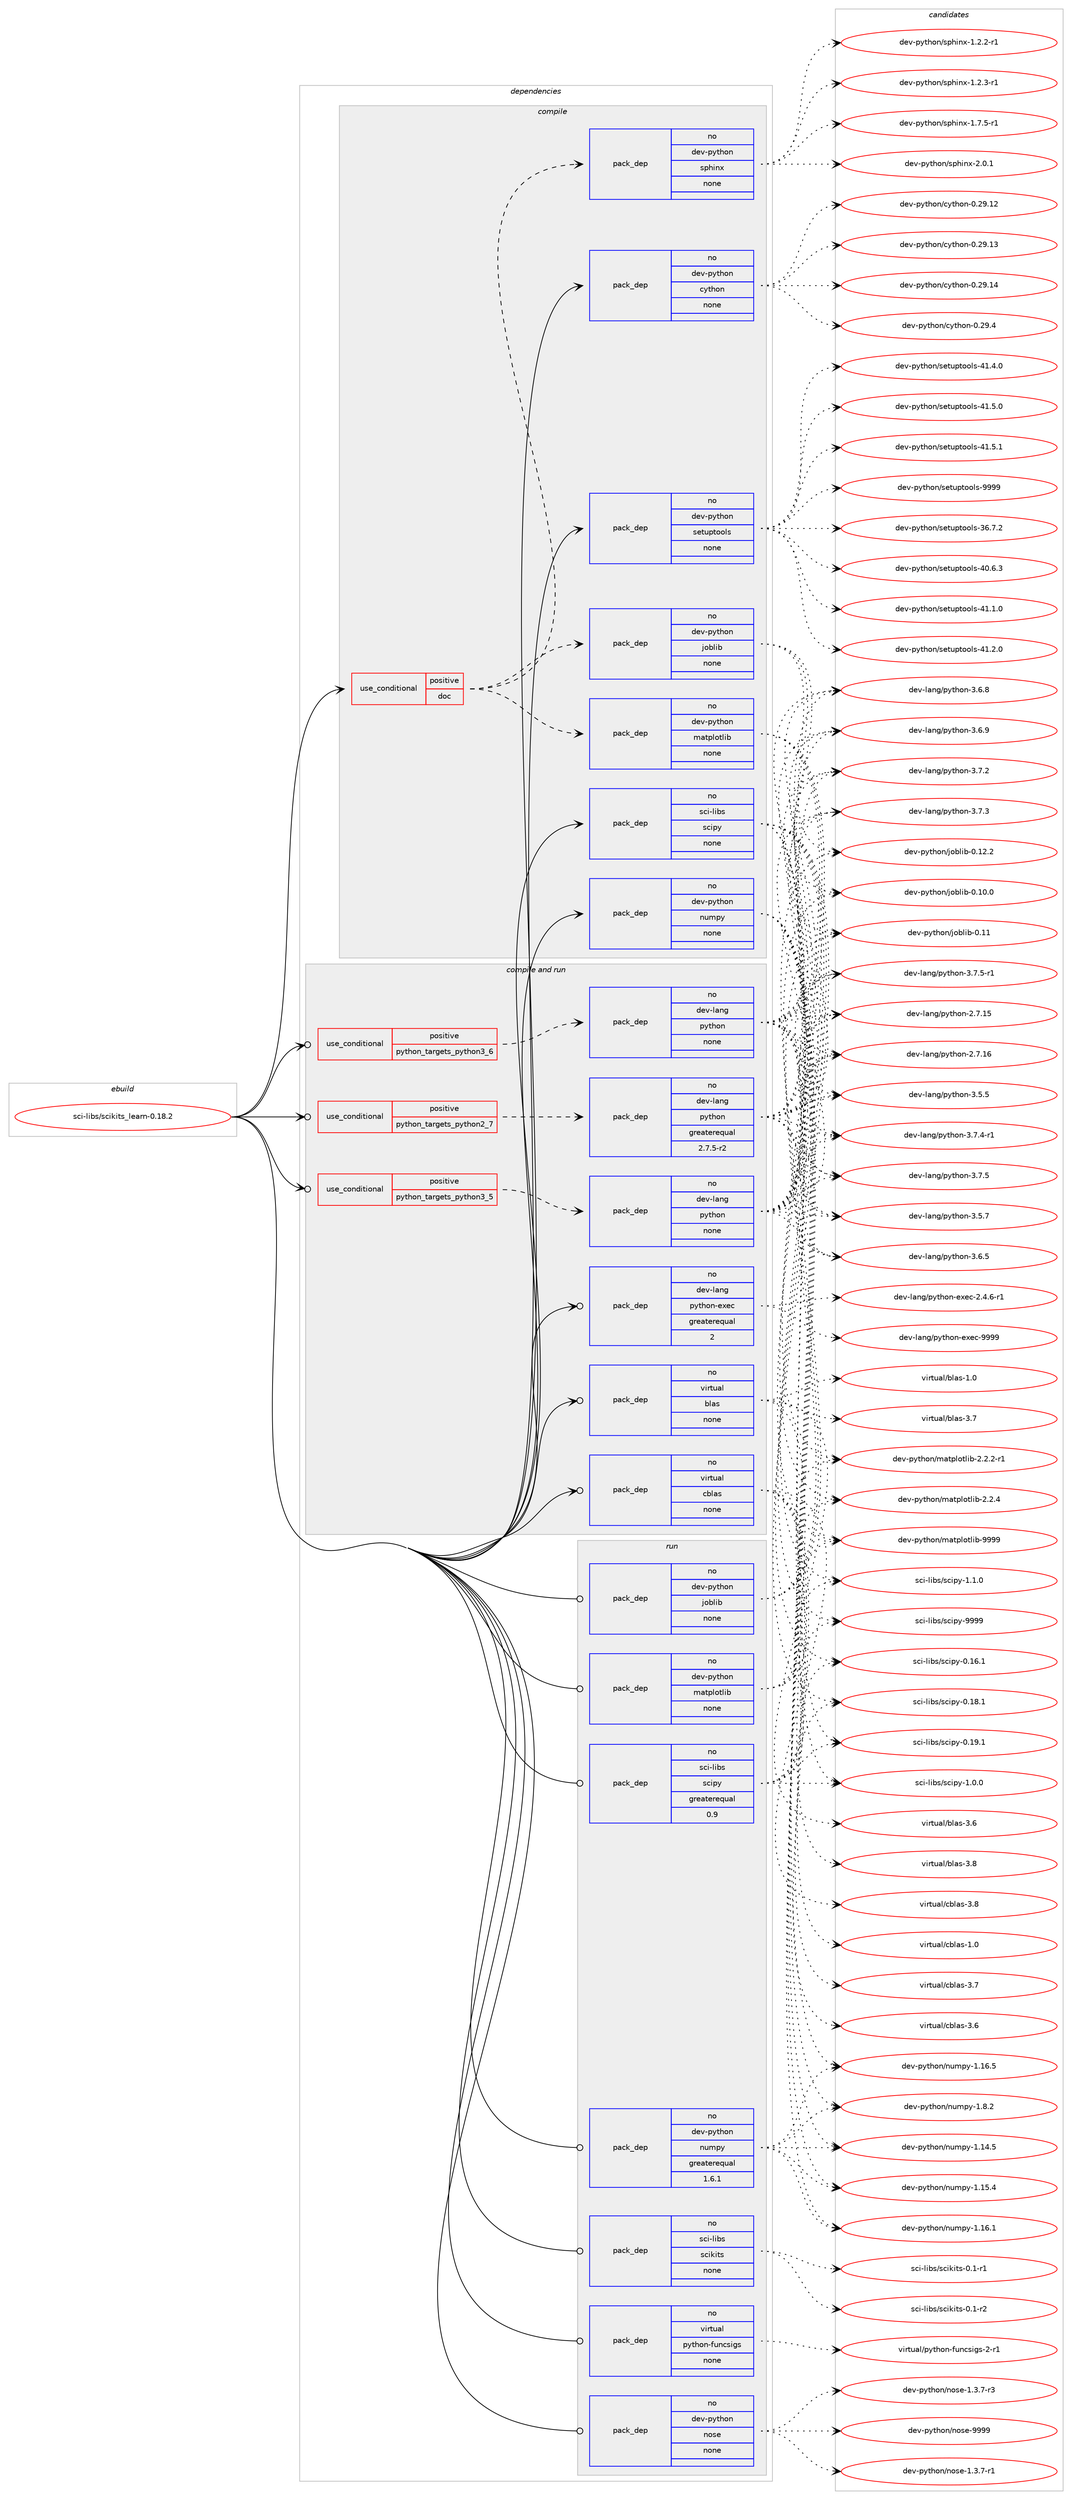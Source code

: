 digraph prolog {

# *************
# Graph options
# *************

newrank=true;
concentrate=true;
compound=true;
graph [rankdir=LR,fontname=Helvetica,fontsize=10,ranksep=1.5];#, ranksep=2.5, nodesep=0.2];
edge  [arrowhead=vee];
node  [fontname=Helvetica,fontsize=10];

# **********
# The ebuild
# **********

subgraph cluster_leftcol {
color=gray;
rank=same;
label=<<i>ebuild</i>>;
id [label="sci-libs/scikits_learn-0.18.2", color=red, width=4, href="../sci-libs/scikits_learn-0.18.2.svg"];
}

# ****************
# The dependencies
# ****************

subgraph cluster_midcol {
color=gray;
label=<<i>dependencies</i>>;
subgraph cluster_compile {
fillcolor="#eeeeee";
style=filled;
label=<<i>compile</i>>;
subgraph cond208699 {
dependency859484 [label=<<TABLE BORDER="0" CELLBORDER="1" CELLSPACING="0" CELLPADDING="4"><TR><TD ROWSPAN="3" CELLPADDING="10">use_conditional</TD></TR><TR><TD>positive</TD></TR><TR><TD>doc</TD></TR></TABLE>>, shape=none, color=red];
subgraph pack635596 {
dependency859485 [label=<<TABLE BORDER="0" CELLBORDER="1" CELLSPACING="0" CELLPADDING="4" WIDTH="220"><TR><TD ROWSPAN="6" CELLPADDING="30">pack_dep</TD></TR><TR><TD WIDTH="110">no</TD></TR><TR><TD>dev-python</TD></TR><TR><TD>joblib</TD></TR><TR><TD>none</TD></TR><TR><TD></TD></TR></TABLE>>, shape=none, color=blue];
}
dependency859484:e -> dependency859485:w [weight=20,style="dashed",arrowhead="vee"];
subgraph pack635597 {
dependency859486 [label=<<TABLE BORDER="0" CELLBORDER="1" CELLSPACING="0" CELLPADDING="4" WIDTH="220"><TR><TD ROWSPAN="6" CELLPADDING="30">pack_dep</TD></TR><TR><TD WIDTH="110">no</TD></TR><TR><TD>dev-python</TD></TR><TR><TD>matplotlib</TD></TR><TR><TD>none</TD></TR><TR><TD></TD></TR></TABLE>>, shape=none, color=blue];
}
dependency859484:e -> dependency859486:w [weight=20,style="dashed",arrowhead="vee"];
subgraph pack635598 {
dependency859487 [label=<<TABLE BORDER="0" CELLBORDER="1" CELLSPACING="0" CELLPADDING="4" WIDTH="220"><TR><TD ROWSPAN="6" CELLPADDING="30">pack_dep</TD></TR><TR><TD WIDTH="110">no</TD></TR><TR><TD>dev-python</TD></TR><TR><TD>sphinx</TD></TR><TR><TD>none</TD></TR><TR><TD></TD></TR></TABLE>>, shape=none, color=blue];
}
dependency859484:e -> dependency859487:w [weight=20,style="dashed",arrowhead="vee"];
}
id:e -> dependency859484:w [weight=20,style="solid",arrowhead="vee"];
subgraph pack635599 {
dependency859488 [label=<<TABLE BORDER="0" CELLBORDER="1" CELLSPACING="0" CELLPADDING="4" WIDTH="220"><TR><TD ROWSPAN="6" CELLPADDING="30">pack_dep</TD></TR><TR><TD WIDTH="110">no</TD></TR><TR><TD>dev-python</TD></TR><TR><TD>cython</TD></TR><TR><TD>none</TD></TR><TR><TD></TD></TR></TABLE>>, shape=none, color=blue];
}
id:e -> dependency859488:w [weight=20,style="solid",arrowhead="vee"];
subgraph pack635600 {
dependency859489 [label=<<TABLE BORDER="0" CELLBORDER="1" CELLSPACING="0" CELLPADDING="4" WIDTH="220"><TR><TD ROWSPAN="6" CELLPADDING="30">pack_dep</TD></TR><TR><TD WIDTH="110">no</TD></TR><TR><TD>dev-python</TD></TR><TR><TD>numpy</TD></TR><TR><TD>none</TD></TR><TR><TD></TD></TR></TABLE>>, shape=none, color=blue];
}
id:e -> dependency859489:w [weight=20,style="solid",arrowhead="vee"];
subgraph pack635601 {
dependency859490 [label=<<TABLE BORDER="0" CELLBORDER="1" CELLSPACING="0" CELLPADDING="4" WIDTH="220"><TR><TD ROWSPAN="6" CELLPADDING="30">pack_dep</TD></TR><TR><TD WIDTH="110">no</TD></TR><TR><TD>dev-python</TD></TR><TR><TD>setuptools</TD></TR><TR><TD>none</TD></TR><TR><TD></TD></TR></TABLE>>, shape=none, color=blue];
}
id:e -> dependency859490:w [weight=20,style="solid",arrowhead="vee"];
subgraph pack635602 {
dependency859491 [label=<<TABLE BORDER="0" CELLBORDER="1" CELLSPACING="0" CELLPADDING="4" WIDTH="220"><TR><TD ROWSPAN="6" CELLPADDING="30">pack_dep</TD></TR><TR><TD WIDTH="110">no</TD></TR><TR><TD>sci-libs</TD></TR><TR><TD>scipy</TD></TR><TR><TD>none</TD></TR><TR><TD></TD></TR></TABLE>>, shape=none, color=blue];
}
id:e -> dependency859491:w [weight=20,style="solid",arrowhead="vee"];
}
subgraph cluster_compileandrun {
fillcolor="#eeeeee";
style=filled;
label=<<i>compile and run</i>>;
subgraph cond208700 {
dependency859492 [label=<<TABLE BORDER="0" CELLBORDER="1" CELLSPACING="0" CELLPADDING="4"><TR><TD ROWSPAN="3" CELLPADDING="10">use_conditional</TD></TR><TR><TD>positive</TD></TR><TR><TD>python_targets_python2_7</TD></TR></TABLE>>, shape=none, color=red];
subgraph pack635603 {
dependency859493 [label=<<TABLE BORDER="0" CELLBORDER="1" CELLSPACING="0" CELLPADDING="4" WIDTH="220"><TR><TD ROWSPAN="6" CELLPADDING="30">pack_dep</TD></TR><TR><TD WIDTH="110">no</TD></TR><TR><TD>dev-lang</TD></TR><TR><TD>python</TD></TR><TR><TD>greaterequal</TD></TR><TR><TD>2.7.5-r2</TD></TR></TABLE>>, shape=none, color=blue];
}
dependency859492:e -> dependency859493:w [weight=20,style="dashed",arrowhead="vee"];
}
id:e -> dependency859492:w [weight=20,style="solid",arrowhead="odotvee"];
subgraph cond208701 {
dependency859494 [label=<<TABLE BORDER="0" CELLBORDER="1" CELLSPACING="0" CELLPADDING="4"><TR><TD ROWSPAN="3" CELLPADDING="10">use_conditional</TD></TR><TR><TD>positive</TD></TR><TR><TD>python_targets_python3_5</TD></TR></TABLE>>, shape=none, color=red];
subgraph pack635604 {
dependency859495 [label=<<TABLE BORDER="0" CELLBORDER="1" CELLSPACING="0" CELLPADDING="4" WIDTH="220"><TR><TD ROWSPAN="6" CELLPADDING="30">pack_dep</TD></TR><TR><TD WIDTH="110">no</TD></TR><TR><TD>dev-lang</TD></TR><TR><TD>python</TD></TR><TR><TD>none</TD></TR><TR><TD></TD></TR></TABLE>>, shape=none, color=blue];
}
dependency859494:e -> dependency859495:w [weight=20,style="dashed",arrowhead="vee"];
}
id:e -> dependency859494:w [weight=20,style="solid",arrowhead="odotvee"];
subgraph cond208702 {
dependency859496 [label=<<TABLE BORDER="0" CELLBORDER="1" CELLSPACING="0" CELLPADDING="4"><TR><TD ROWSPAN="3" CELLPADDING="10">use_conditional</TD></TR><TR><TD>positive</TD></TR><TR><TD>python_targets_python3_6</TD></TR></TABLE>>, shape=none, color=red];
subgraph pack635605 {
dependency859497 [label=<<TABLE BORDER="0" CELLBORDER="1" CELLSPACING="0" CELLPADDING="4" WIDTH="220"><TR><TD ROWSPAN="6" CELLPADDING="30">pack_dep</TD></TR><TR><TD WIDTH="110">no</TD></TR><TR><TD>dev-lang</TD></TR><TR><TD>python</TD></TR><TR><TD>none</TD></TR><TR><TD></TD></TR></TABLE>>, shape=none, color=blue];
}
dependency859496:e -> dependency859497:w [weight=20,style="dashed",arrowhead="vee"];
}
id:e -> dependency859496:w [weight=20,style="solid",arrowhead="odotvee"];
subgraph pack635606 {
dependency859498 [label=<<TABLE BORDER="0" CELLBORDER="1" CELLSPACING="0" CELLPADDING="4" WIDTH="220"><TR><TD ROWSPAN="6" CELLPADDING="30">pack_dep</TD></TR><TR><TD WIDTH="110">no</TD></TR><TR><TD>dev-lang</TD></TR><TR><TD>python-exec</TD></TR><TR><TD>greaterequal</TD></TR><TR><TD>2</TD></TR></TABLE>>, shape=none, color=blue];
}
id:e -> dependency859498:w [weight=20,style="solid",arrowhead="odotvee"];
subgraph pack635607 {
dependency859499 [label=<<TABLE BORDER="0" CELLBORDER="1" CELLSPACING="0" CELLPADDING="4" WIDTH="220"><TR><TD ROWSPAN="6" CELLPADDING="30">pack_dep</TD></TR><TR><TD WIDTH="110">no</TD></TR><TR><TD>virtual</TD></TR><TR><TD>blas</TD></TR><TR><TD>none</TD></TR><TR><TD></TD></TR></TABLE>>, shape=none, color=blue];
}
id:e -> dependency859499:w [weight=20,style="solid",arrowhead="odotvee"];
subgraph pack635608 {
dependency859500 [label=<<TABLE BORDER="0" CELLBORDER="1" CELLSPACING="0" CELLPADDING="4" WIDTH="220"><TR><TD ROWSPAN="6" CELLPADDING="30">pack_dep</TD></TR><TR><TD WIDTH="110">no</TD></TR><TR><TD>virtual</TD></TR><TR><TD>cblas</TD></TR><TR><TD>none</TD></TR><TR><TD></TD></TR></TABLE>>, shape=none, color=blue];
}
id:e -> dependency859500:w [weight=20,style="solid",arrowhead="odotvee"];
}
subgraph cluster_run {
fillcolor="#eeeeee";
style=filled;
label=<<i>run</i>>;
subgraph pack635609 {
dependency859501 [label=<<TABLE BORDER="0" CELLBORDER="1" CELLSPACING="0" CELLPADDING="4" WIDTH="220"><TR><TD ROWSPAN="6" CELLPADDING="30">pack_dep</TD></TR><TR><TD WIDTH="110">no</TD></TR><TR><TD>dev-python</TD></TR><TR><TD>joblib</TD></TR><TR><TD>none</TD></TR><TR><TD></TD></TR></TABLE>>, shape=none, color=blue];
}
id:e -> dependency859501:w [weight=20,style="solid",arrowhead="odot"];
subgraph pack635610 {
dependency859502 [label=<<TABLE BORDER="0" CELLBORDER="1" CELLSPACING="0" CELLPADDING="4" WIDTH="220"><TR><TD ROWSPAN="6" CELLPADDING="30">pack_dep</TD></TR><TR><TD WIDTH="110">no</TD></TR><TR><TD>dev-python</TD></TR><TR><TD>matplotlib</TD></TR><TR><TD>none</TD></TR><TR><TD></TD></TR></TABLE>>, shape=none, color=blue];
}
id:e -> dependency859502:w [weight=20,style="solid",arrowhead="odot"];
subgraph pack635611 {
dependency859503 [label=<<TABLE BORDER="0" CELLBORDER="1" CELLSPACING="0" CELLPADDING="4" WIDTH="220"><TR><TD ROWSPAN="6" CELLPADDING="30">pack_dep</TD></TR><TR><TD WIDTH="110">no</TD></TR><TR><TD>dev-python</TD></TR><TR><TD>nose</TD></TR><TR><TD>none</TD></TR><TR><TD></TD></TR></TABLE>>, shape=none, color=blue];
}
id:e -> dependency859503:w [weight=20,style="solid",arrowhead="odot"];
subgraph pack635612 {
dependency859504 [label=<<TABLE BORDER="0" CELLBORDER="1" CELLSPACING="0" CELLPADDING="4" WIDTH="220"><TR><TD ROWSPAN="6" CELLPADDING="30">pack_dep</TD></TR><TR><TD WIDTH="110">no</TD></TR><TR><TD>dev-python</TD></TR><TR><TD>numpy</TD></TR><TR><TD>greaterequal</TD></TR><TR><TD>1.6.1</TD></TR></TABLE>>, shape=none, color=blue];
}
id:e -> dependency859504:w [weight=20,style="solid",arrowhead="odot"];
subgraph pack635613 {
dependency859505 [label=<<TABLE BORDER="0" CELLBORDER="1" CELLSPACING="0" CELLPADDING="4" WIDTH="220"><TR><TD ROWSPAN="6" CELLPADDING="30">pack_dep</TD></TR><TR><TD WIDTH="110">no</TD></TR><TR><TD>sci-libs</TD></TR><TR><TD>scikits</TD></TR><TR><TD>none</TD></TR><TR><TD></TD></TR></TABLE>>, shape=none, color=blue];
}
id:e -> dependency859505:w [weight=20,style="solid",arrowhead="odot"];
subgraph pack635614 {
dependency859506 [label=<<TABLE BORDER="0" CELLBORDER="1" CELLSPACING="0" CELLPADDING="4" WIDTH="220"><TR><TD ROWSPAN="6" CELLPADDING="30">pack_dep</TD></TR><TR><TD WIDTH="110">no</TD></TR><TR><TD>sci-libs</TD></TR><TR><TD>scipy</TD></TR><TR><TD>greaterequal</TD></TR><TR><TD>0.9</TD></TR></TABLE>>, shape=none, color=blue];
}
id:e -> dependency859506:w [weight=20,style="solid",arrowhead="odot"];
subgraph pack635615 {
dependency859507 [label=<<TABLE BORDER="0" CELLBORDER="1" CELLSPACING="0" CELLPADDING="4" WIDTH="220"><TR><TD ROWSPAN="6" CELLPADDING="30">pack_dep</TD></TR><TR><TD WIDTH="110">no</TD></TR><TR><TD>virtual</TD></TR><TR><TD>python-funcsigs</TD></TR><TR><TD>none</TD></TR><TR><TD></TD></TR></TABLE>>, shape=none, color=blue];
}
id:e -> dependency859507:w [weight=20,style="solid",arrowhead="odot"];
}
}

# **************
# The candidates
# **************

subgraph cluster_choices {
rank=same;
color=gray;
label=<<i>candidates</i>>;

subgraph choice635596 {
color=black;
nodesep=1;
choice1001011184511212111610411111047106111981081059845484649484648 [label="dev-python/joblib-0.10.0", color=red, width=4,href="../dev-python/joblib-0.10.0.svg"];
choice100101118451121211161041111104710611198108105984548464949 [label="dev-python/joblib-0.11", color=red, width=4,href="../dev-python/joblib-0.11.svg"];
choice1001011184511212111610411111047106111981081059845484649504650 [label="dev-python/joblib-0.12.2", color=red, width=4,href="../dev-python/joblib-0.12.2.svg"];
dependency859485:e -> choice1001011184511212111610411111047106111981081059845484649484648:w [style=dotted,weight="100"];
dependency859485:e -> choice100101118451121211161041111104710611198108105984548464949:w [style=dotted,weight="100"];
dependency859485:e -> choice1001011184511212111610411111047106111981081059845484649504650:w [style=dotted,weight="100"];
}
subgraph choice635597 {
color=black;
nodesep=1;
choice100101118451121211161041111104710997116112108111116108105984550465046504511449 [label="dev-python/matplotlib-2.2.2-r1", color=red, width=4,href="../dev-python/matplotlib-2.2.2-r1.svg"];
choice10010111845112121116104111110471099711611210811111610810598455046504652 [label="dev-python/matplotlib-2.2.4", color=red, width=4,href="../dev-python/matplotlib-2.2.4.svg"];
choice100101118451121211161041111104710997116112108111116108105984557575757 [label="dev-python/matplotlib-9999", color=red, width=4,href="../dev-python/matplotlib-9999.svg"];
dependency859486:e -> choice100101118451121211161041111104710997116112108111116108105984550465046504511449:w [style=dotted,weight="100"];
dependency859486:e -> choice10010111845112121116104111110471099711611210811111610810598455046504652:w [style=dotted,weight="100"];
dependency859486:e -> choice100101118451121211161041111104710997116112108111116108105984557575757:w [style=dotted,weight="100"];
}
subgraph choice635598 {
color=black;
nodesep=1;
choice10010111845112121116104111110471151121041051101204549465046504511449 [label="dev-python/sphinx-1.2.2-r1", color=red, width=4,href="../dev-python/sphinx-1.2.2-r1.svg"];
choice10010111845112121116104111110471151121041051101204549465046514511449 [label="dev-python/sphinx-1.2.3-r1", color=red, width=4,href="../dev-python/sphinx-1.2.3-r1.svg"];
choice10010111845112121116104111110471151121041051101204549465546534511449 [label="dev-python/sphinx-1.7.5-r1", color=red, width=4,href="../dev-python/sphinx-1.7.5-r1.svg"];
choice1001011184511212111610411111047115112104105110120455046484649 [label="dev-python/sphinx-2.0.1", color=red, width=4,href="../dev-python/sphinx-2.0.1.svg"];
dependency859487:e -> choice10010111845112121116104111110471151121041051101204549465046504511449:w [style=dotted,weight="100"];
dependency859487:e -> choice10010111845112121116104111110471151121041051101204549465046514511449:w [style=dotted,weight="100"];
dependency859487:e -> choice10010111845112121116104111110471151121041051101204549465546534511449:w [style=dotted,weight="100"];
dependency859487:e -> choice1001011184511212111610411111047115112104105110120455046484649:w [style=dotted,weight="100"];
}
subgraph choice635599 {
color=black;
nodesep=1;
choice1001011184511212111610411111047991211161041111104548465057464950 [label="dev-python/cython-0.29.12", color=red, width=4,href="../dev-python/cython-0.29.12.svg"];
choice1001011184511212111610411111047991211161041111104548465057464951 [label="dev-python/cython-0.29.13", color=red, width=4,href="../dev-python/cython-0.29.13.svg"];
choice1001011184511212111610411111047991211161041111104548465057464952 [label="dev-python/cython-0.29.14", color=red, width=4,href="../dev-python/cython-0.29.14.svg"];
choice10010111845112121116104111110479912111610411111045484650574652 [label="dev-python/cython-0.29.4", color=red, width=4,href="../dev-python/cython-0.29.4.svg"];
dependency859488:e -> choice1001011184511212111610411111047991211161041111104548465057464950:w [style=dotted,weight="100"];
dependency859488:e -> choice1001011184511212111610411111047991211161041111104548465057464951:w [style=dotted,weight="100"];
dependency859488:e -> choice1001011184511212111610411111047991211161041111104548465057464952:w [style=dotted,weight="100"];
dependency859488:e -> choice10010111845112121116104111110479912111610411111045484650574652:w [style=dotted,weight="100"];
}
subgraph choice635600 {
color=black;
nodesep=1;
choice100101118451121211161041111104711011710911212145494649524653 [label="dev-python/numpy-1.14.5", color=red, width=4,href="../dev-python/numpy-1.14.5.svg"];
choice100101118451121211161041111104711011710911212145494649534652 [label="dev-python/numpy-1.15.4", color=red, width=4,href="../dev-python/numpy-1.15.4.svg"];
choice100101118451121211161041111104711011710911212145494649544649 [label="dev-python/numpy-1.16.1", color=red, width=4,href="../dev-python/numpy-1.16.1.svg"];
choice100101118451121211161041111104711011710911212145494649544653 [label="dev-python/numpy-1.16.5", color=red, width=4,href="../dev-python/numpy-1.16.5.svg"];
choice1001011184511212111610411111047110117109112121454946564650 [label="dev-python/numpy-1.8.2", color=red, width=4,href="../dev-python/numpy-1.8.2.svg"];
dependency859489:e -> choice100101118451121211161041111104711011710911212145494649524653:w [style=dotted,weight="100"];
dependency859489:e -> choice100101118451121211161041111104711011710911212145494649534652:w [style=dotted,weight="100"];
dependency859489:e -> choice100101118451121211161041111104711011710911212145494649544649:w [style=dotted,weight="100"];
dependency859489:e -> choice100101118451121211161041111104711011710911212145494649544653:w [style=dotted,weight="100"];
dependency859489:e -> choice1001011184511212111610411111047110117109112121454946564650:w [style=dotted,weight="100"];
}
subgraph choice635601 {
color=black;
nodesep=1;
choice100101118451121211161041111104711510111611711211611111110811545515446554650 [label="dev-python/setuptools-36.7.2", color=red, width=4,href="../dev-python/setuptools-36.7.2.svg"];
choice100101118451121211161041111104711510111611711211611111110811545524846544651 [label="dev-python/setuptools-40.6.3", color=red, width=4,href="../dev-python/setuptools-40.6.3.svg"];
choice100101118451121211161041111104711510111611711211611111110811545524946494648 [label="dev-python/setuptools-41.1.0", color=red, width=4,href="../dev-python/setuptools-41.1.0.svg"];
choice100101118451121211161041111104711510111611711211611111110811545524946504648 [label="dev-python/setuptools-41.2.0", color=red, width=4,href="../dev-python/setuptools-41.2.0.svg"];
choice100101118451121211161041111104711510111611711211611111110811545524946524648 [label="dev-python/setuptools-41.4.0", color=red, width=4,href="../dev-python/setuptools-41.4.0.svg"];
choice100101118451121211161041111104711510111611711211611111110811545524946534648 [label="dev-python/setuptools-41.5.0", color=red, width=4,href="../dev-python/setuptools-41.5.0.svg"];
choice100101118451121211161041111104711510111611711211611111110811545524946534649 [label="dev-python/setuptools-41.5.1", color=red, width=4,href="../dev-python/setuptools-41.5.1.svg"];
choice10010111845112121116104111110471151011161171121161111111081154557575757 [label="dev-python/setuptools-9999", color=red, width=4,href="../dev-python/setuptools-9999.svg"];
dependency859490:e -> choice100101118451121211161041111104711510111611711211611111110811545515446554650:w [style=dotted,weight="100"];
dependency859490:e -> choice100101118451121211161041111104711510111611711211611111110811545524846544651:w [style=dotted,weight="100"];
dependency859490:e -> choice100101118451121211161041111104711510111611711211611111110811545524946494648:w [style=dotted,weight="100"];
dependency859490:e -> choice100101118451121211161041111104711510111611711211611111110811545524946504648:w [style=dotted,weight="100"];
dependency859490:e -> choice100101118451121211161041111104711510111611711211611111110811545524946524648:w [style=dotted,weight="100"];
dependency859490:e -> choice100101118451121211161041111104711510111611711211611111110811545524946534648:w [style=dotted,weight="100"];
dependency859490:e -> choice100101118451121211161041111104711510111611711211611111110811545524946534649:w [style=dotted,weight="100"];
dependency859490:e -> choice10010111845112121116104111110471151011161171121161111111081154557575757:w [style=dotted,weight="100"];
}
subgraph choice635602 {
color=black;
nodesep=1;
choice115991054510810598115471159910511212145484649544649 [label="sci-libs/scipy-0.16.1", color=red, width=4,href="../sci-libs/scipy-0.16.1.svg"];
choice115991054510810598115471159910511212145484649564649 [label="sci-libs/scipy-0.18.1", color=red, width=4,href="../sci-libs/scipy-0.18.1.svg"];
choice115991054510810598115471159910511212145484649574649 [label="sci-libs/scipy-0.19.1", color=red, width=4,href="../sci-libs/scipy-0.19.1.svg"];
choice1159910545108105981154711599105112121454946484648 [label="sci-libs/scipy-1.0.0", color=red, width=4,href="../sci-libs/scipy-1.0.0.svg"];
choice1159910545108105981154711599105112121454946494648 [label="sci-libs/scipy-1.1.0", color=red, width=4,href="../sci-libs/scipy-1.1.0.svg"];
choice11599105451081059811547115991051121214557575757 [label="sci-libs/scipy-9999", color=red, width=4,href="../sci-libs/scipy-9999.svg"];
dependency859491:e -> choice115991054510810598115471159910511212145484649544649:w [style=dotted,weight="100"];
dependency859491:e -> choice115991054510810598115471159910511212145484649564649:w [style=dotted,weight="100"];
dependency859491:e -> choice115991054510810598115471159910511212145484649574649:w [style=dotted,weight="100"];
dependency859491:e -> choice1159910545108105981154711599105112121454946484648:w [style=dotted,weight="100"];
dependency859491:e -> choice1159910545108105981154711599105112121454946494648:w [style=dotted,weight="100"];
dependency859491:e -> choice11599105451081059811547115991051121214557575757:w [style=dotted,weight="100"];
}
subgraph choice635603 {
color=black;
nodesep=1;
choice10010111845108971101034711212111610411111045504655464953 [label="dev-lang/python-2.7.15", color=red, width=4,href="../dev-lang/python-2.7.15.svg"];
choice10010111845108971101034711212111610411111045504655464954 [label="dev-lang/python-2.7.16", color=red, width=4,href="../dev-lang/python-2.7.16.svg"];
choice100101118451089711010347112121116104111110455146534653 [label="dev-lang/python-3.5.5", color=red, width=4,href="../dev-lang/python-3.5.5.svg"];
choice100101118451089711010347112121116104111110455146534655 [label="dev-lang/python-3.5.7", color=red, width=4,href="../dev-lang/python-3.5.7.svg"];
choice100101118451089711010347112121116104111110455146544653 [label="dev-lang/python-3.6.5", color=red, width=4,href="../dev-lang/python-3.6.5.svg"];
choice100101118451089711010347112121116104111110455146544656 [label="dev-lang/python-3.6.8", color=red, width=4,href="../dev-lang/python-3.6.8.svg"];
choice100101118451089711010347112121116104111110455146544657 [label="dev-lang/python-3.6.9", color=red, width=4,href="../dev-lang/python-3.6.9.svg"];
choice100101118451089711010347112121116104111110455146554650 [label="dev-lang/python-3.7.2", color=red, width=4,href="../dev-lang/python-3.7.2.svg"];
choice100101118451089711010347112121116104111110455146554651 [label="dev-lang/python-3.7.3", color=red, width=4,href="../dev-lang/python-3.7.3.svg"];
choice1001011184510897110103471121211161041111104551465546524511449 [label="dev-lang/python-3.7.4-r1", color=red, width=4,href="../dev-lang/python-3.7.4-r1.svg"];
choice100101118451089711010347112121116104111110455146554653 [label="dev-lang/python-3.7.5", color=red, width=4,href="../dev-lang/python-3.7.5.svg"];
choice1001011184510897110103471121211161041111104551465546534511449 [label="dev-lang/python-3.7.5-r1", color=red, width=4,href="../dev-lang/python-3.7.5-r1.svg"];
dependency859493:e -> choice10010111845108971101034711212111610411111045504655464953:w [style=dotted,weight="100"];
dependency859493:e -> choice10010111845108971101034711212111610411111045504655464954:w [style=dotted,weight="100"];
dependency859493:e -> choice100101118451089711010347112121116104111110455146534653:w [style=dotted,weight="100"];
dependency859493:e -> choice100101118451089711010347112121116104111110455146534655:w [style=dotted,weight="100"];
dependency859493:e -> choice100101118451089711010347112121116104111110455146544653:w [style=dotted,weight="100"];
dependency859493:e -> choice100101118451089711010347112121116104111110455146544656:w [style=dotted,weight="100"];
dependency859493:e -> choice100101118451089711010347112121116104111110455146544657:w [style=dotted,weight="100"];
dependency859493:e -> choice100101118451089711010347112121116104111110455146554650:w [style=dotted,weight="100"];
dependency859493:e -> choice100101118451089711010347112121116104111110455146554651:w [style=dotted,weight="100"];
dependency859493:e -> choice1001011184510897110103471121211161041111104551465546524511449:w [style=dotted,weight="100"];
dependency859493:e -> choice100101118451089711010347112121116104111110455146554653:w [style=dotted,weight="100"];
dependency859493:e -> choice1001011184510897110103471121211161041111104551465546534511449:w [style=dotted,weight="100"];
}
subgraph choice635604 {
color=black;
nodesep=1;
choice10010111845108971101034711212111610411111045504655464953 [label="dev-lang/python-2.7.15", color=red, width=4,href="../dev-lang/python-2.7.15.svg"];
choice10010111845108971101034711212111610411111045504655464954 [label="dev-lang/python-2.7.16", color=red, width=4,href="../dev-lang/python-2.7.16.svg"];
choice100101118451089711010347112121116104111110455146534653 [label="dev-lang/python-3.5.5", color=red, width=4,href="../dev-lang/python-3.5.5.svg"];
choice100101118451089711010347112121116104111110455146534655 [label="dev-lang/python-3.5.7", color=red, width=4,href="../dev-lang/python-3.5.7.svg"];
choice100101118451089711010347112121116104111110455146544653 [label="dev-lang/python-3.6.5", color=red, width=4,href="../dev-lang/python-3.6.5.svg"];
choice100101118451089711010347112121116104111110455146544656 [label="dev-lang/python-3.6.8", color=red, width=4,href="../dev-lang/python-3.6.8.svg"];
choice100101118451089711010347112121116104111110455146544657 [label="dev-lang/python-3.6.9", color=red, width=4,href="../dev-lang/python-3.6.9.svg"];
choice100101118451089711010347112121116104111110455146554650 [label="dev-lang/python-3.7.2", color=red, width=4,href="../dev-lang/python-3.7.2.svg"];
choice100101118451089711010347112121116104111110455146554651 [label="dev-lang/python-3.7.3", color=red, width=4,href="../dev-lang/python-3.7.3.svg"];
choice1001011184510897110103471121211161041111104551465546524511449 [label="dev-lang/python-3.7.4-r1", color=red, width=4,href="../dev-lang/python-3.7.4-r1.svg"];
choice100101118451089711010347112121116104111110455146554653 [label="dev-lang/python-3.7.5", color=red, width=4,href="../dev-lang/python-3.7.5.svg"];
choice1001011184510897110103471121211161041111104551465546534511449 [label="dev-lang/python-3.7.5-r1", color=red, width=4,href="../dev-lang/python-3.7.5-r1.svg"];
dependency859495:e -> choice10010111845108971101034711212111610411111045504655464953:w [style=dotted,weight="100"];
dependency859495:e -> choice10010111845108971101034711212111610411111045504655464954:w [style=dotted,weight="100"];
dependency859495:e -> choice100101118451089711010347112121116104111110455146534653:w [style=dotted,weight="100"];
dependency859495:e -> choice100101118451089711010347112121116104111110455146534655:w [style=dotted,weight="100"];
dependency859495:e -> choice100101118451089711010347112121116104111110455146544653:w [style=dotted,weight="100"];
dependency859495:e -> choice100101118451089711010347112121116104111110455146544656:w [style=dotted,weight="100"];
dependency859495:e -> choice100101118451089711010347112121116104111110455146544657:w [style=dotted,weight="100"];
dependency859495:e -> choice100101118451089711010347112121116104111110455146554650:w [style=dotted,weight="100"];
dependency859495:e -> choice100101118451089711010347112121116104111110455146554651:w [style=dotted,weight="100"];
dependency859495:e -> choice1001011184510897110103471121211161041111104551465546524511449:w [style=dotted,weight="100"];
dependency859495:e -> choice100101118451089711010347112121116104111110455146554653:w [style=dotted,weight="100"];
dependency859495:e -> choice1001011184510897110103471121211161041111104551465546534511449:w [style=dotted,weight="100"];
}
subgraph choice635605 {
color=black;
nodesep=1;
choice10010111845108971101034711212111610411111045504655464953 [label="dev-lang/python-2.7.15", color=red, width=4,href="../dev-lang/python-2.7.15.svg"];
choice10010111845108971101034711212111610411111045504655464954 [label="dev-lang/python-2.7.16", color=red, width=4,href="../dev-lang/python-2.7.16.svg"];
choice100101118451089711010347112121116104111110455146534653 [label="dev-lang/python-3.5.5", color=red, width=4,href="../dev-lang/python-3.5.5.svg"];
choice100101118451089711010347112121116104111110455146534655 [label="dev-lang/python-3.5.7", color=red, width=4,href="../dev-lang/python-3.5.7.svg"];
choice100101118451089711010347112121116104111110455146544653 [label="dev-lang/python-3.6.5", color=red, width=4,href="../dev-lang/python-3.6.5.svg"];
choice100101118451089711010347112121116104111110455146544656 [label="dev-lang/python-3.6.8", color=red, width=4,href="../dev-lang/python-3.6.8.svg"];
choice100101118451089711010347112121116104111110455146544657 [label="dev-lang/python-3.6.9", color=red, width=4,href="../dev-lang/python-3.6.9.svg"];
choice100101118451089711010347112121116104111110455146554650 [label="dev-lang/python-3.7.2", color=red, width=4,href="../dev-lang/python-3.7.2.svg"];
choice100101118451089711010347112121116104111110455146554651 [label="dev-lang/python-3.7.3", color=red, width=4,href="../dev-lang/python-3.7.3.svg"];
choice1001011184510897110103471121211161041111104551465546524511449 [label="dev-lang/python-3.7.4-r1", color=red, width=4,href="../dev-lang/python-3.7.4-r1.svg"];
choice100101118451089711010347112121116104111110455146554653 [label="dev-lang/python-3.7.5", color=red, width=4,href="../dev-lang/python-3.7.5.svg"];
choice1001011184510897110103471121211161041111104551465546534511449 [label="dev-lang/python-3.7.5-r1", color=red, width=4,href="../dev-lang/python-3.7.5-r1.svg"];
dependency859497:e -> choice10010111845108971101034711212111610411111045504655464953:w [style=dotted,weight="100"];
dependency859497:e -> choice10010111845108971101034711212111610411111045504655464954:w [style=dotted,weight="100"];
dependency859497:e -> choice100101118451089711010347112121116104111110455146534653:w [style=dotted,weight="100"];
dependency859497:e -> choice100101118451089711010347112121116104111110455146534655:w [style=dotted,weight="100"];
dependency859497:e -> choice100101118451089711010347112121116104111110455146544653:w [style=dotted,weight="100"];
dependency859497:e -> choice100101118451089711010347112121116104111110455146544656:w [style=dotted,weight="100"];
dependency859497:e -> choice100101118451089711010347112121116104111110455146544657:w [style=dotted,weight="100"];
dependency859497:e -> choice100101118451089711010347112121116104111110455146554650:w [style=dotted,weight="100"];
dependency859497:e -> choice100101118451089711010347112121116104111110455146554651:w [style=dotted,weight="100"];
dependency859497:e -> choice1001011184510897110103471121211161041111104551465546524511449:w [style=dotted,weight="100"];
dependency859497:e -> choice100101118451089711010347112121116104111110455146554653:w [style=dotted,weight="100"];
dependency859497:e -> choice1001011184510897110103471121211161041111104551465546534511449:w [style=dotted,weight="100"];
}
subgraph choice635606 {
color=black;
nodesep=1;
choice10010111845108971101034711212111610411111045101120101994550465246544511449 [label="dev-lang/python-exec-2.4.6-r1", color=red, width=4,href="../dev-lang/python-exec-2.4.6-r1.svg"];
choice10010111845108971101034711212111610411111045101120101994557575757 [label="dev-lang/python-exec-9999", color=red, width=4,href="../dev-lang/python-exec-9999.svg"];
dependency859498:e -> choice10010111845108971101034711212111610411111045101120101994550465246544511449:w [style=dotted,weight="100"];
dependency859498:e -> choice10010111845108971101034711212111610411111045101120101994557575757:w [style=dotted,weight="100"];
}
subgraph choice635607 {
color=black;
nodesep=1;
choice1181051141161179710847981089711545494648 [label="virtual/blas-1.0", color=red, width=4,href="../virtual/blas-1.0.svg"];
choice1181051141161179710847981089711545514654 [label="virtual/blas-3.6", color=red, width=4,href="../virtual/blas-3.6.svg"];
choice1181051141161179710847981089711545514655 [label="virtual/blas-3.7", color=red, width=4,href="../virtual/blas-3.7.svg"];
choice1181051141161179710847981089711545514656 [label="virtual/blas-3.8", color=red, width=4,href="../virtual/blas-3.8.svg"];
dependency859499:e -> choice1181051141161179710847981089711545494648:w [style=dotted,weight="100"];
dependency859499:e -> choice1181051141161179710847981089711545514654:w [style=dotted,weight="100"];
dependency859499:e -> choice1181051141161179710847981089711545514655:w [style=dotted,weight="100"];
dependency859499:e -> choice1181051141161179710847981089711545514656:w [style=dotted,weight="100"];
}
subgraph choice635608 {
color=black;
nodesep=1;
choice118105114116117971084799981089711545494648 [label="virtual/cblas-1.0", color=red, width=4,href="../virtual/cblas-1.0.svg"];
choice118105114116117971084799981089711545514654 [label="virtual/cblas-3.6", color=red, width=4,href="../virtual/cblas-3.6.svg"];
choice118105114116117971084799981089711545514655 [label="virtual/cblas-3.7", color=red, width=4,href="../virtual/cblas-3.7.svg"];
choice118105114116117971084799981089711545514656 [label="virtual/cblas-3.8", color=red, width=4,href="../virtual/cblas-3.8.svg"];
dependency859500:e -> choice118105114116117971084799981089711545494648:w [style=dotted,weight="100"];
dependency859500:e -> choice118105114116117971084799981089711545514654:w [style=dotted,weight="100"];
dependency859500:e -> choice118105114116117971084799981089711545514655:w [style=dotted,weight="100"];
dependency859500:e -> choice118105114116117971084799981089711545514656:w [style=dotted,weight="100"];
}
subgraph choice635609 {
color=black;
nodesep=1;
choice1001011184511212111610411111047106111981081059845484649484648 [label="dev-python/joblib-0.10.0", color=red, width=4,href="../dev-python/joblib-0.10.0.svg"];
choice100101118451121211161041111104710611198108105984548464949 [label="dev-python/joblib-0.11", color=red, width=4,href="../dev-python/joblib-0.11.svg"];
choice1001011184511212111610411111047106111981081059845484649504650 [label="dev-python/joblib-0.12.2", color=red, width=4,href="../dev-python/joblib-0.12.2.svg"];
dependency859501:e -> choice1001011184511212111610411111047106111981081059845484649484648:w [style=dotted,weight="100"];
dependency859501:e -> choice100101118451121211161041111104710611198108105984548464949:w [style=dotted,weight="100"];
dependency859501:e -> choice1001011184511212111610411111047106111981081059845484649504650:w [style=dotted,weight="100"];
}
subgraph choice635610 {
color=black;
nodesep=1;
choice100101118451121211161041111104710997116112108111116108105984550465046504511449 [label="dev-python/matplotlib-2.2.2-r1", color=red, width=4,href="../dev-python/matplotlib-2.2.2-r1.svg"];
choice10010111845112121116104111110471099711611210811111610810598455046504652 [label="dev-python/matplotlib-2.2.4", color=red, width=4,href="../dev-python/matplotlib-2.2.4.svg"];
choice100101118451121211161041111104710997116112108111116108105984557575757 [label="dev-python/matplotlib-9999", color=red, width=4,href="../dev-python/matplotlib-9999.svg"];
dependency859502:e -> choice100101118451121211161041111104710997116112108111116108105984550465046504511449:w [style=dotted,weight="100"];
dependency859502:e -> choice10010111845112121116104111110471099711611210811111610810598455046504652:w [style=dotted,weight="100"];
dependency859502:e -> choice100101118451121211161041111104710997116112108111116108105984557575757:w [style=dotted,weight="100"];
}
subgraph choice635611 {
color=black;
nodesep=1;
choice10010111845112121116104111110471101111151014549465146554511449 [label="dev-python/nose-1.3.7-r1", color=red, width=4,href="../dev-python/nose-1.3.7-r1.svg"];
choice10010111845112121116104111110471101111151014549465146554511451 [label="dev-python/nose-1.3.7-r3", color=red, width=4,href="../dev-python/nose-1.3.7-r3.svg"];
choice10010111845112121116104111110471101111151014557575757 [label="dev-python/nose-9999", color=red, width=4,href="../dev-python/nose-9999.svg"];
dependency859503:e -> choice10010111845112121116104111110471101111151014549465146554511449:w [style=dotted,weight="100"];
dependency859503:e -> choice10010111845112121116104111110471101111151014549465146554511451:w [style=dotted,weight="100"];
dependency859503:e -> choice10010111845112121116104111110471101111151014557575757:w [style=dotted,weight="100"];
}
subgraph choice635612 {
color=black;
nodesep=1;
choice100101118451121211161041111104711011710911212145494649524653 [label="dev-python/numpy-1.14.5", color=red, width=4,href="../dev-python/numpy-1.14.5.svg"];
choice100101118451121211161041111104711011710911212145494649534652 [label="dev-python/numpy-1.15.4", color=red, width=4,href="../dev-python/numpy-1.15.4.svg"];
choice100101118451121211161041111104711011710911212145494649544649 [label="dev-python/numpy-1.16.1", color=red, width=4,href="../dev-python/numpy-1.16.1.svg"];
choice100101118451121211161041111104711011710911212145494649544653 [label="dev-python/numpy-1.16.5", color=red, width=4,href="../dev-python/numpy-1.16.5.svg"];
choice1001011184511212111610411111047110117109112121454946564650 [label="dev-python/numpy-1.8.2", color=red, width=4,href="../dev-python/numpy-1.8.2.svg"];
dependency859504:e -> choice100101118451121211161041111104711011710911212145494649524653:w [style=dotted,weight="100"];
dependency859504:e -> choice100101118451121211161041111104711011710911212145494649534652:w [style=dotted,weight="100"];
dependency859504:e -> choice100101118451121211161041111104711011710911212145494649544649:w [style=dotted,weight="100"];
dependency859504:e -> choice100101118451121211161041111104711011710911212145494649544653:w [style=dotted,weight="100"];
dependency859504:e -> choice1001011184511212111610411111047110117109112121454946564650:w [style=dotted,weight="100"];
}
subgraph choice635613 {
color=black;
nodesep=1;
choice1159910545108105981154711599105107105116115454846494511449 [label="sci-libs/scikits-0.1-r1", color=red, width=4,href="../sci-libs/scikits-0.1-r1.svg"];
choice1159910545108105981154711599105107105116115454846494511450 [label="sci-libs/scikits-0.1-r2", color=red, width=4,href="../sci-libs/scikits-0.1-r2.svg"];
dependency859505:e -> choice1159910545108105981154711599105107105116115454846494511449:w [style=dotted,weight="100"];
dependency859505:e -> choice1159910545108105981154711599105107105116115454846494511450:w [style=dotted,weight="100"];
}
subgraph choice635614 {
color=black;
nodesep=1;
choice115991054510810598115471159910511212145484649544649 [label="sci-libs/scipy-0.16.1", color=red, width=4,href="../sci-libs/scipy-0.16.1.svg"];
choice115991054510810598115471159910511212145484649564649 [label="sci-libs/scipy-0.18.1", color=red, width=4,href="../sci-libs/scipy-0.18.1.svg"];
choice115991054510810598115471159910511212145484649574649 [label="sci-libs/scipy-0.19.1", color=red, width=4,href="../sci-libs/scipy-0.19.1.svg"];
choice1159910545108105981154711599105112121454946484648 [label="sci-libs/scipy-1.0.0", color=red, width=4,href="../sci-libs/scipy-1.0.0.svg"];
choice1159910545108105981154711599105112121454946494648 [label="sci-libs/scipy-1.1.0", color=red, width=4,href="../sci-libs/scipy-1.1.0.svg"];
choice11599105451081059811547115991051121214557575757 [label="sci-libs/scipy-9999", color=red, width=4,href="../sci-libs/scipy-9999.svg"];
dependency859506:e -> choice115991054510810598115471159910511212145484649544649:w [style=dotted,weight="100"];
dependency859506:e -> choice115991054510810598115471159910511212145484649564649:w [style=dotted,weight="100"];
dependency859506:e -> choice115991054510810598115471159910511212145484649574649:w [style=dotted,weight="100"];
dependency859506:e -> choice1159910545108105981154711599105112121454946484648:w [style=dotted,weight="100"];
dependency859506:e -> choice1159910545108105981154711599105112121454946494648:w [style=dotted,weight="100"];
dependency859506:e -> choice11599105451081059811547115991051121214557575757:w [style=dotted,weight="100"];
}
subgraph choice635615 {
color=black;
nodesep=1;
choice1181051141161179710847112121116104111110451021171109911510510311545504511449 [label="virtual/python-funcsigs-2-r1", color=red, width=4,href="../virtual/python-funcsigs-2-r1.svg"];
dependency859507:e -> choice1181051141161179710847112121116104111110451021171109911510510311545504511449:w [style=dotted,weight="100"];
}
}

}
